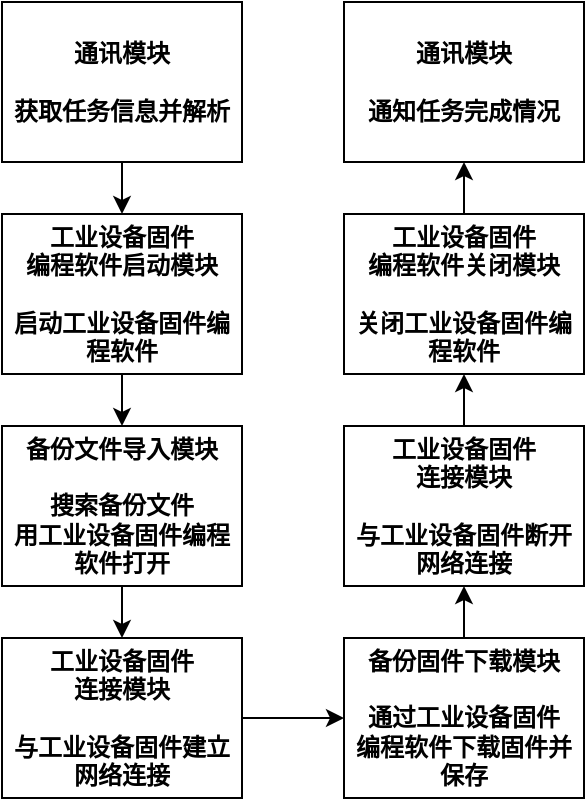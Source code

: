 <mxfile version="17.4.3" type="github">
  <diagram id="rT42NgMEpcLt9m1svWUq" name="Page-1">
    <mxGraphModel dx="1147" dy="579" grid="0" gridSize="10" guides="1" tooltips="1" connect="1" arrows="1" fold="1" page="1" pageScale="1" pageWidth="827" pageHeight="1169" math="0" shadow="0">
      <root>
        <mxCell id="0" />
        <mxCell id="1" parent="0" />
        <mxCell id="UAadTk7J29lsvzpQnXPn-7" style="edgeStyle=orthogonalEdgeStyle;rounded=0;orthogonalLoop=1;jettySize=auto;html=1;exitX=0.5;exitY=1;exitDx=0;exitDy=0;" edge="1" parent="1" source="UAadTk7J29lsvzpQnXPn-1" target="UAadTk7J29lsvzpQnXPn-2">
          <mxGeometry relative="1" as="geometry" />
        </mxCell>
        <mxCell id="UAadTk7J29lsvzpQnXPn-1" value="&lt;b&gt;通讯模块&lt;br&gt;&lt;br&gt;获取任务信息并解析&lt;/b&gt;" style="rounded=0;whiteSpace=wrap;html=1;" vertex="1" parent="1">
          <mxGeometry x="174" y="3" width="120" height="80" as="geometry" />
        </mxCell>
        <mxCell id="UAadTk7J29lsvzpQnXPn-8" style="edgeStyle=orthogonalEdgeStyle;rounded=0;orthogonalLoop=1;jettySize=auto;html=1;exitX=0.5;exitY=1;exitDx=0;exitDy=0;" edge="1" parent="1" source="UAadTk7J29lsvzpQnXPn-2" target="UAadTk7J29lsvzpQnXPn-3">
          <mxGeometry relative="1" as="geometry" />
        </mxCell>
        <mxCell id="UAadTk7J29lsvzpQnXPn-2" value="&lt;b&gt;工业设备固件&lt;br&gt;编程软件启动模块&lt;br&gt;&lt;br&gt;启动工业设备固件编程软件&lt;br&gt;&lt;/b&gt;" style="rounded=0;whiteSpace=wrap;html=1;" vertex="1" parent="1">
          <mxGeometry x="174" y="109" width="120" height="80" as="geometry" />
        </mxCell>
        <mxCell id="UAadTk7J29lsvzpQnXPn-9" style="edgeStyle=orthogonalEdgeStyle;rounded=0;orthogonalLoop=1;jettySize=auto;html=1;exitX=0.5;exitY=1;exitDx=0;exitDy=0;" edge="1" parent="1" source="UAadTk7J29lsvzpQnXPn-3" target="UAadTk7J29lsvzpQnXPn-4">
          <mxGeometry relative="1" as="geometry" />
        </mxCell>
        <mxCell id="UAadTk7J29lsvzpQnXPn-3" value="&lt;b&gt;备份文件导入模块&lt;br&gt;&lt;br&gt;搜索备份文件&lt;br&gt;用工业设备固件编程软件打开&lt;br&gt;&lt;/b&gt;" style="rounded=0;whiteSpace=wrap;html=1;" vertex="1" parent="1">
          <mxGeometry x="174" y="215" width="120" height="80" as="geometry" />
        </mxCell>
        <mxCell id="UAadTk7J29lsvzpQnXPn-10" style="edgeStyle=orthogonalEdgeStyle;rounded=0;orthogonalLoop=1;jettySize=auto;html=1;exitX=1;exitY=0.5;exitDx=0;exitDy=0;entryX=0;entryY=0.5;entryDx=0;entryDy=0;" edge="1" parent="1" source="UAadTk7J29lsvzpQnXPn-4" target="UAadTk7J29lsvzpQnXPn-5">
          <mxGeometry relative="1" as="geometry" />
        </mxCell>
        <mxCell id="UAadTk7J29lsvzpQnXPn-4" value="&lt;b&gt;工业设备固件&lt;br&gt;连接模块&lt;br&gt;&lt;br&gt;与工业设备固件建立网络连接&lt;br&gt;&lt;/b&gt;" style="rounded=0;whiteSpace=wrap;html=1;" vertex="1" parent="1">
          <mxGeometry x="174" y="321" width="120" height="80" as="geometry" />
        </mxCell>
        <mxCell id="UAadTk7J29lsvzpQnXPn-14" style="edgeStyle=orthogonalEdgeStyle;rounded=0;orthogonalLoop=1;jettySize=auto;html=1;exitX=0.5;exitY=0;exitDx=0;exitDy=0;entryX=0.5;entryY=1;entryDx=0;entryDy=0;" edge="1" parent="1" source="UAadTk7J29lsvzpQnXPn-5" target="UAadTk7J29lsvzpQnXPn-12">
          <mxGeometry relative="1" as="geometry" />
        </mxCell>
        <mxCell id="UAadTk7J29lsvzpQnXPn-5" value="&lt;b&gt;备份固件下载模块&lt;br&gt;&lt;br&gt;通过工业设备固件&lt;br&gt;编程软件下载固件并保存&lt;br&gt;&lt;/b&gt;" style="rounded=0;whiteSpace=wrap;html=1;" vertex="1" parent="1">
          <mxGeometry x="345" y="321" width="120" height="80" as="geometry" />
        </mxCell>
        <mxCell id="UAadTk7J29lsvzpQnXPn-15" style="edgeStyle=orthogonalEdgeStyle;rounded=0;orthogonalLoop=1;jettySize=auto;html=1;exitX=0.5;exitY=0;exitDx=0;exitDy=0;entryX=0.5;entryY=1;entryDx=0;entryDy=0;" edge="1" parent="1" source="UAadTk7J29lsvzpQnXPn-12" target="UAadTk7J29lsvzpQnXPn-13">
          <mxGeometry relative="1" as="geometry" />
        </mxCell>
        <mxCell id="UAadTk7J29lsvzpQnXPn-12" value="&lt;b&gt;工业设备固件&lt;br&gt;连接模块&lt;br&gt;&lt;br&gt;与工业设备固件断开网络连接&lt;br&gt;&lt;/b&gt;" style="rounded=0;whiteSpace=wrap;html=1;" vertex="1" parent="1">
          <mxGeometry x="345" y="215" width="120" height="80" as="geometry" />
        </mxCell>
        <mxCell id="UAadTk7J29lsvzpQnXPn-17" style="edgeStyle=orthogonalEdgeStyle;rounded=0;orthogonalLoop=1;jettySize=auto;html=1;exitX=0.5;exitY=0;exitDx=0;exitDy=0;entryX=0.5;entryY=1;entryDx=0;entryDy=0;" edge="1" parent="1" source="UAadTk7J29lsvzpQnXPn-13" target="UAadTk7J29lsvzpQnXPn-16">
          <mxGeometry relative="1" as="geometry" />
        </mxCell>
        <mxCell id="UAadTk7J29lsvzpQnXPn-13" value="&lt;b&gt;工业设备固件&lt;br&gt;编程软件关闭模块&lt;br&gt;&lt;br&gt;关闭工业设备固件编程软件&lt;br&gt;&lt;/b&gt;" style="rounded=0;whiteSpace=wrap;html=1;" vertex="1" parent="1">
          <mxGeometry x="345" y="109" width="120" height="80" as="geometry" />
        </mxCell>
        <mxCell id="UAadTk7J29lsvzpQnXPn-16" value="&lt;b&gt;通讯模块&lt;br&gt;&lt;br&gt;通知任务完成情况&lt;/b&gt;" style="rounded=0;whiteSpace=wrap;html=1;" vertex="1" parent="1">
          <mxGeometry x="345" y="3" width="120" height="80" as="geometry" />
        </mxCell>
      </root>
    </mxGraphModel>
  </diagram>
</mxfile>
